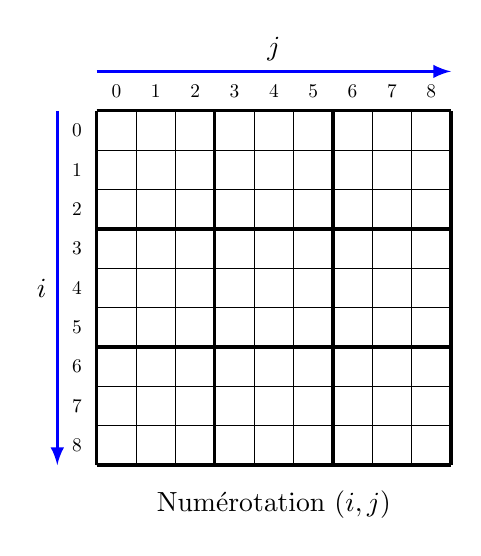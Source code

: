 % Sudoku
% Author: Roberto Bonvallet
\begin{tikzpicture}[scale=0.5]


\makeatletter
\ifx\c@row\undefined\newcounter{row}\fi
\ifx\c@col\undefined\newcounter{col}\fi
\makeatother

% \newcounter{row}
% \newcounter{col}

\newcommand\setrow[9]{
  \setcounter{col}{1}
  \foreach \n in {#1, #2, #3, #4, #5, #6, #7, #8, #9} {
    \edef\x{\value{col} - 0.5}
    \edef\y{9.5 - \value{row}}
    \node[anchor=center] at (\x, \y) {\n};
    \stepcounter{col}
  }
  \stepcounter{row}
}

  \begin{scope}
    \draw (0, 0) grid (9, 9);
    \draw[very thick, scale=3] (0, 0) grid (3, 3);

    \setcounter{row}{1}
    \setrow { }{ }{ }  { }{ }{ }  { }{ }{ }
    \setrow { }{ }{ }  { }{ }{ }  { }{ }{ }
    \setrow { }{ }{ }  { }{ }{ }  { }{ }{ }

    \setrow { }{ }{ }  { }{ }{ }  { }{ }{ }
    \setrow { }{ }{ }  { }{ }{ }  { }{ }{ }
    \setrow { }{ }{ }  { }{ }{ }  { }{ }{ }

    \setrow { }{ }{ }  { }{ }{ }  { }{ }{ }
    \setrow { }{ }{ }  { }{ }{ }  { }{ }{ }
    \setrow { }{ }{ }  { }{ }{ }  { }{ }{ }

 %   \node[anchor=center] at (4.5, -1) {Grille de d\'epart};

 \foreach \n in {0,...,8}{
\node[scale=0.7] at (\n+0.5,9.5) {$\n$};
\node[scale=0.7] at (-0.5,9-0.5-\n) {$\n$};
}
\draw[->,>=latex,very thick,blue] (0,10) -- ++(9,0) node[midway,above,black] {$j$};
\draw[->,>=latex,very thick,blue] (-1,9) -- ++(0,-9) node[midway,left,black] {$i$};

  \end{scope}

    \node[anchor=center] at (4.5, -1) {Num\'erotation $(i,j)$};

\end{tikzpicture}